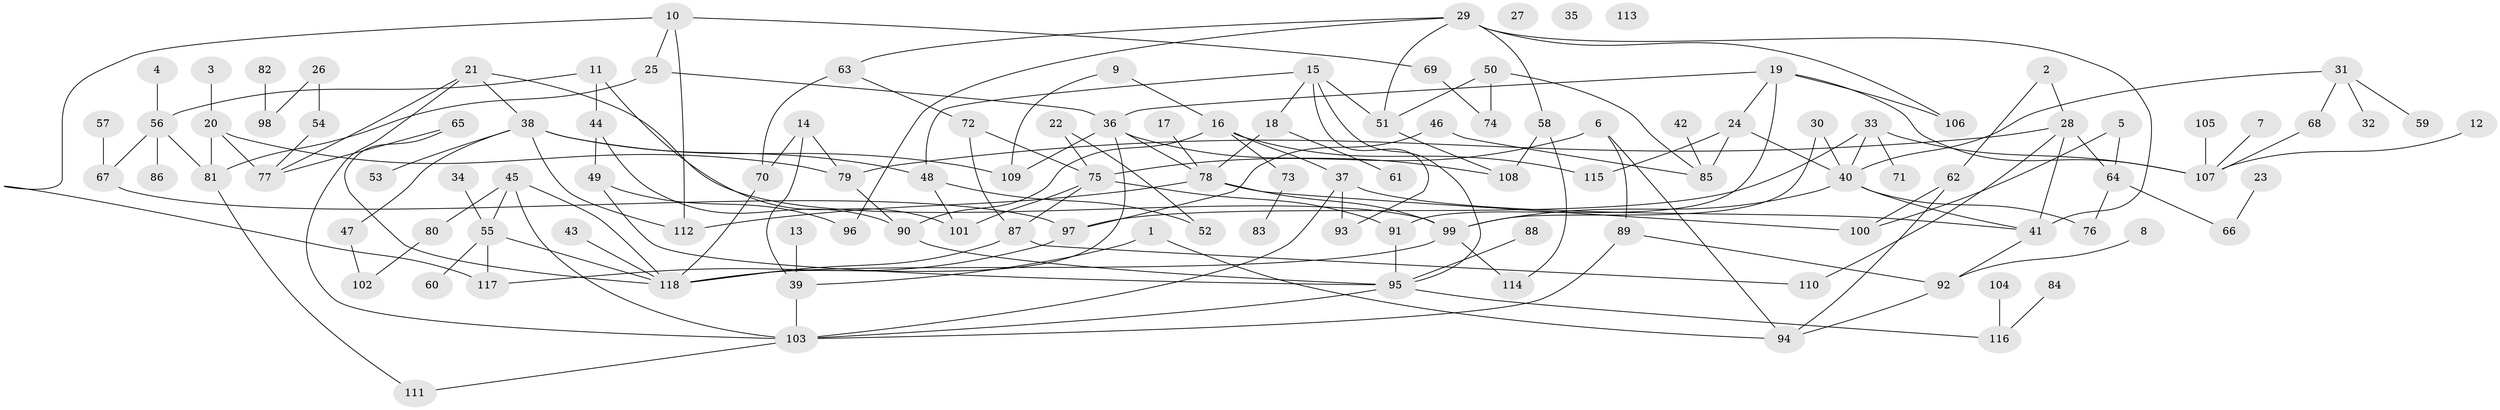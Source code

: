 // coarse degree distribution, {4: 0.041666666666666664, 8: 0.020833333333333332, 3: 0.08333333333333333, 6: 0.041666666666666664, 10: 0.020833333333333332, 1: 0.3541666666666667, 11: 0.020833333333333332, 5: 0.08333333333333333, 7: 0.020833333333333332, 15: 0.020833333333333332, 12: 0.041666666666666664, 2: 0.14583333333333334, 0: 0.0625, 9: 0.041666666666666664}
// Generated by graph-tools (version 1.1) at 2025/16/03/04/25 18:16:33]
// undirected, 118 vertices, 170 edges
graph export_dot {
graph [start="1"]
  node [color=gray90,style=filled];
  1;
  2;
  3;
  4;
  5;
  6;
  7;
  8;
  9;
  10;
  11;
  12;
  13;
  14;
  15;
  16;
  17;
  18;
  19;
  20;
  21;
  22;
  23;
  24;
  25;
  26;
  27;
  28;
  29;
  30;
  31;
  32;
  33;
  34;
  35;
  36;
  37;
  38;
  39;
  40;
  41;
  42;
  43;
  44;
  45;
  46;
  47;
  48;
  49;
  50;
  51;
  52;
  53;
  54;
  55;
  56;
  57;
  58;
  59;
  60;
  61;
  62;
  63;
  64;
  65;
  66;
  67;
  68;
  69;
  70;
  71;
  72;
  73;
  74;
  75;
  76;
  77;
  78;
  79;
  80;
  81;
  82;
  83;
  84;
  85;
  86;
  87;
  88;
  89;
  90;
  91;
  92;
  93;
  94;
  95;
  96;
  97;
  98;
  99;
  100;
  101;
  102;
  103;
  104;
  105;
  106;
  107;
  108;
  109;
  110;
  111;
  112;
  113;
  114;
  115;
  116;
  117;
  118;
  1 -- 39;
  1 -- 94;
  2 -- 28;
  2 -- 62;
  3 -- 20;
  4 -- 56;
  5 -- 64;
  5 -- 100;
  6 -- 75;
  6 -- 89;
  6 -- 94;
  7 -- 107;
  8 -- 92;
  9 -- 16;
  9 -- 109;
  10 -- 25;
  10 -- 69;
  10 -- 112;
  10 -- 117;
  11 -- 44;
  11 -- 56;
  11 -- 101;
  12 -- 107;
  13 -- 39;
  14 -- 39;
  14 -- 70;
  14 -- 79;
  15 -- 18;
  15 -- 48;
  15 -- 51;
  15 -- 93;
  15 -- 95;
  16 -- 37;
  16 -- 73;
  16 -- 90;
  16 -- 115;
  17 -- 78;
  18 -- 61;
  18 -- 78;
  19 -- 24;
  19 -- 36;
  19 -- 91;
  19 -- 106;
  19 -- 107;
  20 -- 77;
  20 -- 79;
  20 -- 81;
  21 -- 38;
  21 -- 77;
  21 -- 99;
  21 -- 103;
  22 -- 52;
  22 -- 75;
  23 -- 66;
  24 -- 40;
  24 -- 85;
  24 -- 115;
  25 -- 36;
  25 -- 81;
  26 -- 54;
  26 -- 98;
  28 -- 41;
  28 -- 64;
  28 -- 79;
  28 -- 110;
  29 -- 41;
  29 -- 51;
  29 -- 58;
  29 -- 63;
  29 -- 96;
  29 -- 106;
  30 -- 40;
  30 -- 99;
  31 -- 32;
  31 -- 40;
  31 -- 59;
  31 -- 68;
  33 -- 40;
  33 -- 71;
  33 -- 97;
  33 -- 107;
  34 -- 55;
  36 -- 78;
  36 -- 108;
  36 -- 109;
  36 -- 118;
  37 -- 41;
  37 -- 93;
  37 -- 103;
  38 -- 47;
  38 -- 48;
  38 -- 53;
  38 -- 109;
  38 -- 112;
  39 -- 103;
  40 -- 41;
  40 -- 76;
  40 -- 99;
  41 -- 92;
  42 -- 85;
  43 -- 118;
  44 -- 49;
  44 -- 90;
  45 -- 55;
  45 -- 80;
  45 -- 103;
  45 -- 118;
  46 -- 85;
  46 -- 97;
  47 -- 102;
  48 -- 52;
  48 -- 101;
  49 -- 95;
  49 -- 96;
  50 -- 51;
  50 -- 74;
  50 -- 85;
  51 -- 108;
  54 -- 77;
  55 -- 60;
  55 -- 117;
  55 -- 118;
  56 -- 67;
  56 -- 81;
  56 -- 86;
  57 -- 67;
  58 -- 108;
  58 -- 114;
  62 -- 94;
  62 -- 100;
  63 -- 70;
  63 -- 72;
  64 -- 66;
  64 -- 76;
  65 -- 77;
  65 -- 118;
  67 -- 97;
  68 -- 107;
  69 -- 74;
  70 -- 118;
  72 -- 75;
  72 -- 87;
  73 -- 83;
  75 -- 87;
  75 -- 91;
  75 -- 101;
  78 -- 99;
  78 -- 100;
  78 -- 112;
  79 -- 90;
  80 -- 102;
  81 -- 111;
  82 -- 98;
  84 -- 116;
  87 -- 110;
  87 -- 118;
  88 -- 95;
  89 -- 92;
  89 -- 103;
  90 -- 95;
  91 -- 95;
  92 -- 94;
  95 -- 103;
  95 -- 116;
  97 -- 117;
  99 -- 114;
  99 -- 118;
  103 -- 111;
  104 -- 116;
  105 -- 107;
}
